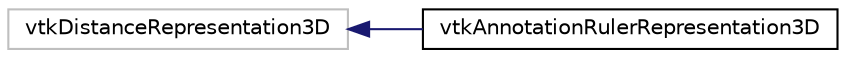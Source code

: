 digraph "Graphical Class Hierarchy"
{
  bgcolor="transparent";
  edge [fontname="Helvetica",fontsize="10",labelfontname="Helvetica",labelfontsize="10"];
  node [fontname="Helvetica",fontsize="10",shape=record];
  rankdir="LR";
  Node382 [label="vtkDistanceRepresentation3D",height=0.2,width=0.4,color="grey75"];
  Node382 -> Node0 [dir="back",color="midnightblue",fontsize="10",style="solid",fontname="Helvetica"];
  Node0 [label="vtkAnnotationRulerRepresentation3D",height=0.2,width=0.4,color="black",URL="$classvtkAnnotationRulerRepresentation3D.html"];
}
